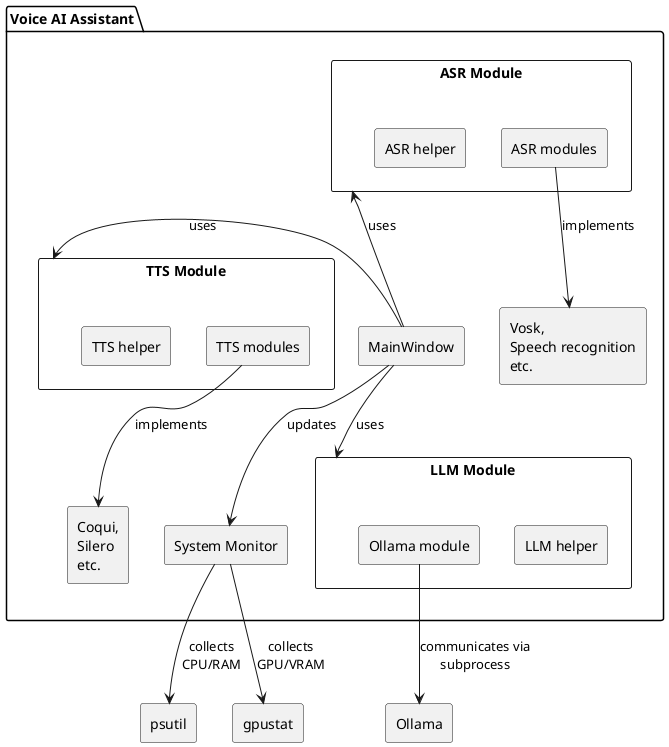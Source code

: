@startuml
skinparam componentStyle rectangle

package "Voice AI Assistant" {
  [MainWindow] as main
  component "ASR Module" as asr {
    [ASR modules]
    [ASR helper]
  }
  component "TTS Module" as tts {
    [TTS modules]
    [TTS helper]
  }
  component "LLM Module" as llm {
    [LLM helper]
    [Ollama module]
  }
  [System Monitor] as sysmon
  [Vosk,\nSpeech recognition\netc.] as ASRs
  [Coqui,\nSilero\netc.] as TTSs
}

main -up-> asr : uses
main -right-> tts : uses
main -down-> llm : uses
main --> sysmon : updates

(ASR modules) --> ASRs : implements
(TTS modules) --> TTSs : implements
(Ollama module) --> [Ollama] : communicates via\nsubprocess

sysmon --> [psutil] : collects\nCPU/RAM
sysmon --> [gpustat] : collects\nGPU/VRAM

@enduml